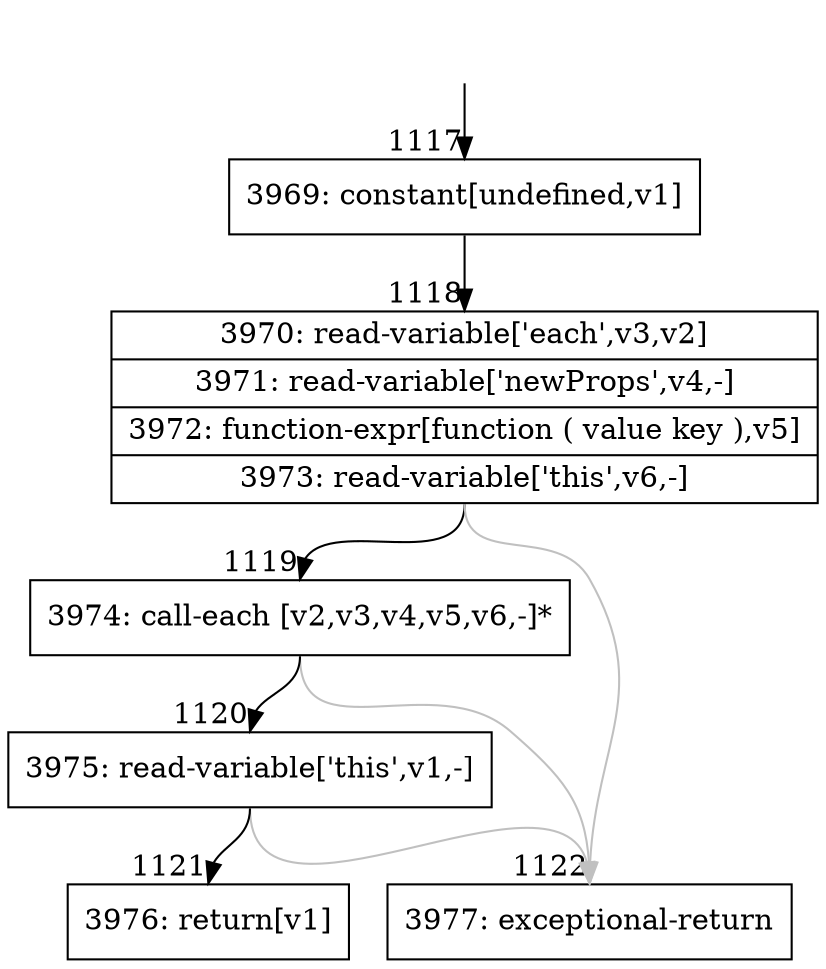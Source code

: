 digraph {
rankdir="TD"
BB_entry117[shape=none,label=""];
BB_entry117 -> BB1117 [tailport=s, headport=n, headlabel="    1117"]
BB1117 [shape=record label="{3969: constant[undefined,v1]}" ] 
BB1117 -> BB1118 [tailport=s, headport=n, headlabel="      1118"]
BB1118 [shape=record label="{3970: read-variable['each',v3,v2]|3971: read-variable['newProps',v4,-]|3972: function-expr[function ( value key ),v5]|3973: read-variable['this',v6,-]}" ] 
BB1118 -> BB1119 [tailport=s, headport=n, headlabel="      1119"]
BB1118 -> BB1122 [tailport=s, headport=n, color=gray, headlabel="      1122"]
BB1119 [shape=record label="{3974: call-each [v2,v3,v4,v5,v6,-]*}" ] 
BB1119 -> BB1120 [tailport=s, headport=n, headlabel="      1120"]
BB1119 -> BB1122 [tailport=s, headport=n, color=gray]
BB1120 [shape=record label="{3975: read-variable['this',v1,-]}" ] 
BB1120 -> BB1121 [tailport=s, headport=n, headlabel="      1121"]
BB1120 -> BB1122 [tailport=s, headport=n, color=gray]
BB1121 [shape=record label="{3976: return[v1]}" ] 
BB1122 [shape=record label="{3977: exceptional-return}" ] 
//#$~ 1121
}
